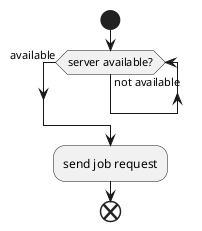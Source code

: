 @startuml

start

while (server available?) is (not available)
endwhile(available)


:send job request;

end

@enduml
